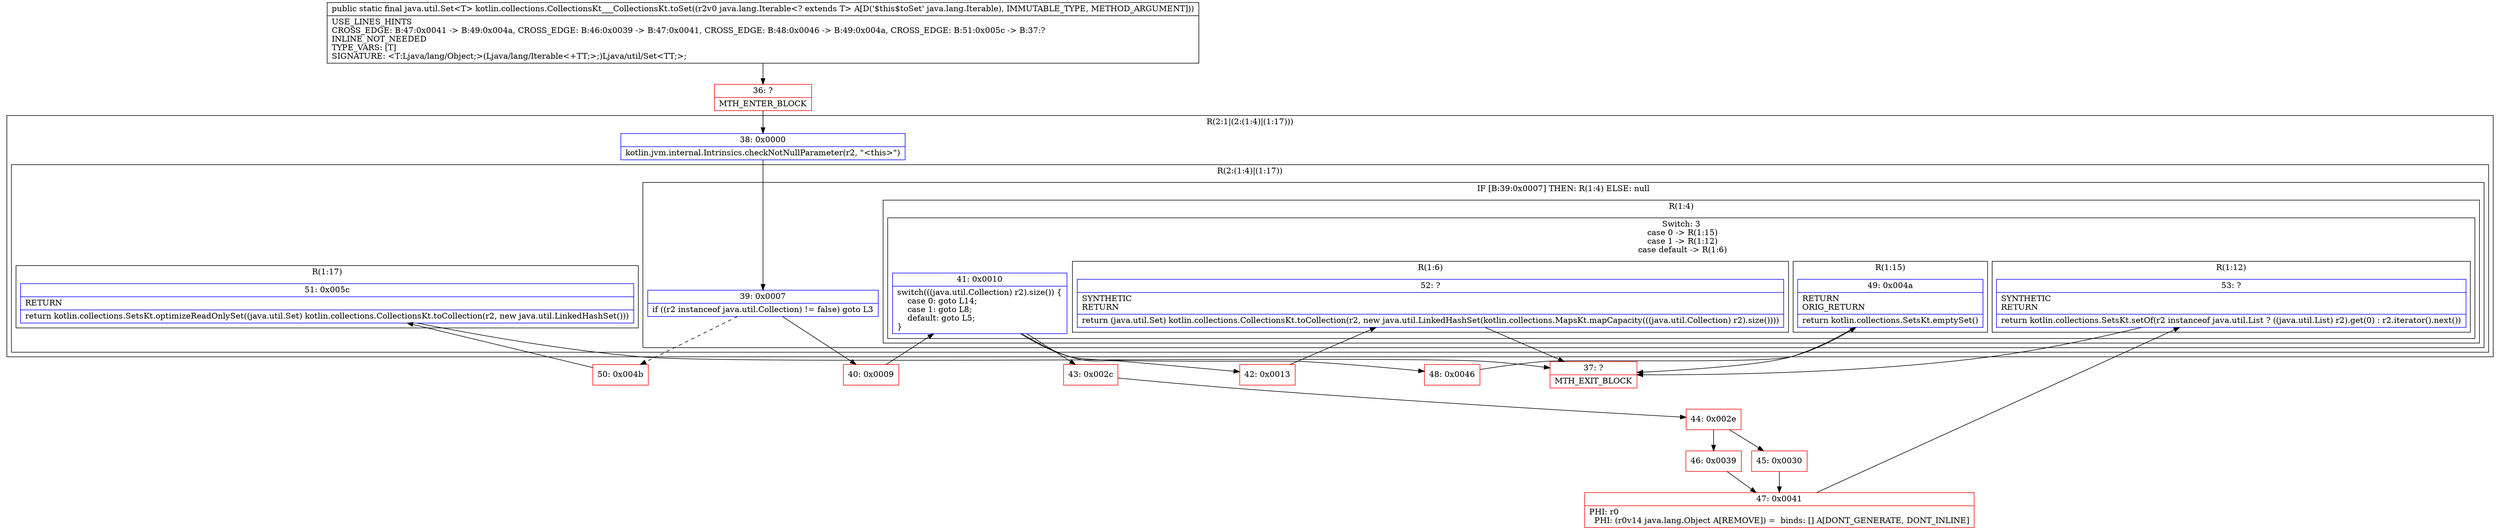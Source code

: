 digraph "CFG forkotlin.collections.CollectionsKt___CollectionsKt.toSet(Ljava\/lang\/Iterable;)Ljava\/util\/Set;" {
subgraph cluster_Region_1351870253 {
label = "R(2:1|(2:(1:4)|(1:17)))";
node [shape=record,color=blue];
Node_38 [shape=record,label="{38\:\ 0x0000|kotlin.jvm.internal.Intrinsics.checkNotNullParameter(r2, \"\<this\>\")\l}"];
subgraph cluster_Region_114397487 {
label = "R(2:(1:4)|(1:17))";
node [shape=record,color=blue];
subgraph cluster_IfRegion_1073954386 {
label = "IF [B:39:0x0007] THEN: R(1:4) ELSE: null";
node [shape=record,color=blue];
Node_39 [shape=record,label="{39\:\ 0x0007|if ((r2 instanceof java.util.Collection) != false) goto L3\l}"];
subgraph cluster_Region_855236109 {
label = "R(1:4)";
node [shape=record,color=blue];
subgraph cluster_SwitchRegion_2107440624 {
label = "Switch: 3
 case 0 -> R(1:15)
 case 1 -> R(1:12)
 case default -> R(1:6)";
node [shape=record,color=blue];
Node_41 [shape=record,label="{41\:\ 0x0010|switch(((java.util.Collection) r2).size()) \{\l    case 0: goto L14;\l    case 1: goto L8;\l    default: goto L5;\l\}\l}"];
subgraph cluster_Region_2001621893 {
label = "R(1:15)";
node [shape=record,color=blue];
Node_49 [shape=record,label="{49\:\ 0x004a|RETURN\lORIG_RETURN\l|return kotlin.collections.SetsKt.emptySet()\l}"];
}
subgraph cluster_Region_786825872 {
label = "R(1:12)";
node [shape=record,color=blue];
Node_53 [shape=record,label="{53\:\ ?|SYNTHETIC\lRETURN\l|return kotlin.collections.SetsKt.setOf(r2 instanceof java.util.List ? ((java.util.List) r2).get(0) : r2.iterator().next())\l}"];
}
subgraph cluster_Region_1377024247 {
label = "R(1:6)";
node [shape=record,color=blue];
Node_52 [shape=record,label="{52\:\ ?|SYNTHETIC\lRETURN\l|return (java.util.Set) kotlin.collections.CollectionsKt.toCollection(r2, new java.util.LinkedHashSet(kotlin.collections.MapsKt.mapCapacity(((java.util.Collection) r2).size())))\l}"];
}
}
}
}
subgraph cluster_Region_1215999032 {
label = "R(1:17)";
node [shape=record,color=blue];
Node_51 [shape=record,label="{51\:\ 0x005c|RETURN\l|return kotlin.collections.SetsKt.optimizeReadOnlySet((java.util.Set) kotlin.collections.CollectionsKt.toCollection(r2, new java.util.LinkedHashSet()))\l}"];
}
}
}
Node_36 [shape=record,color=red,label="{36\:\ ?|MTH_ENTER_BLOCK\l}"];
Node_40 [shape=record,color=red,label="{40\:\ 0x0009}"];
Node_42 [shape=record,color=red,label="{42\:\ 0x0013}"];
Node_37 [shape=record,color=red,label="{37\:\ ?|MTH_EXIT_BLOCK\l}"];
Node_43 [shape=record,color=red,label="{43\:\ 0x002c}"];
Node_44 [shape=record,color=red,label="{44\:\ 0x002e}"];
Node_45 [shape=record,color=red,label="{45\:\ 0x0030}"];
Node_47 [shape=record,color=red,label="{47\:\ 0x0041|PHI: r0 \l  PHI: (r0v14 java.lang.Object A[REMOVE]) =  binds: [] A[DONT_GENERATE, DONT_INLINE]\l}"];
Node_46 [shape=record,color=red,label="{46\:\ 0x0039}"];
Node_48 [shape=record,color=red,label="{48\:\ 0x0046}"];
Node_50 [shape=record,color=red,label="{50\:\ 0x004b}"];
MethodNode[shape=record,label="{public static final java.util.Set\<T\> kotlin.collections.CollectionsKt___CollectionsKt.toSet((r2v0 java.lang.Iterable\<? extends T\> A[D('$this$toSet' java.lang.Iterable), IMMUTABLE_TYPE, METHOD_ARGUMENT]))  | USE_LINES_HINTS\lCROSS_EDGE: B:47:0x0041 \-\> B:49:0x004a, CROSS_EDGE: B:46:0x0039 \-\> B:47:0x0041, CROSS_EDGE: B:48:0x0046 \-\> B:49:0x004a, CROSS_EDGE: B:51:0x005c \-\> B:37:?\lINLINE_NOT_NEEDED\lTYPE_VARS: [T]\lSIGNATURE: \<T:Ljava\/lang\/Object;\>(Ljava\/lang\/Iterable\<+TT;\>;)Ljava\/util\/Set\<TT;\>;\l}"];
MethodNode -> Node_36;Node_38 -> Node_39;
Node_39 -> Node_40;
Node_39 -> Node_50[style=dashed];
Node_41 -> Node_42;
Node_41 -> Node_43;
Node_41 -> Node_48;
Node_49 -> Node_37;
Node_53 -> Node_37;
Node_52 -> Node_37;
Node_51 -> Node_37;
Node_36 -> Node_38;
Node_40 -> Node_41;
Node_42 -> Node_52;
Node_43 -> Node_44;
Node_44 -> Node_45;
Node_44 -> Node_46;
Node_45 -> Node_47;
Node_47 -> Node_53;
Node_46 -> Node_47;
Node_48 -> Node_49;
Node_50 -> Node_51;
}

